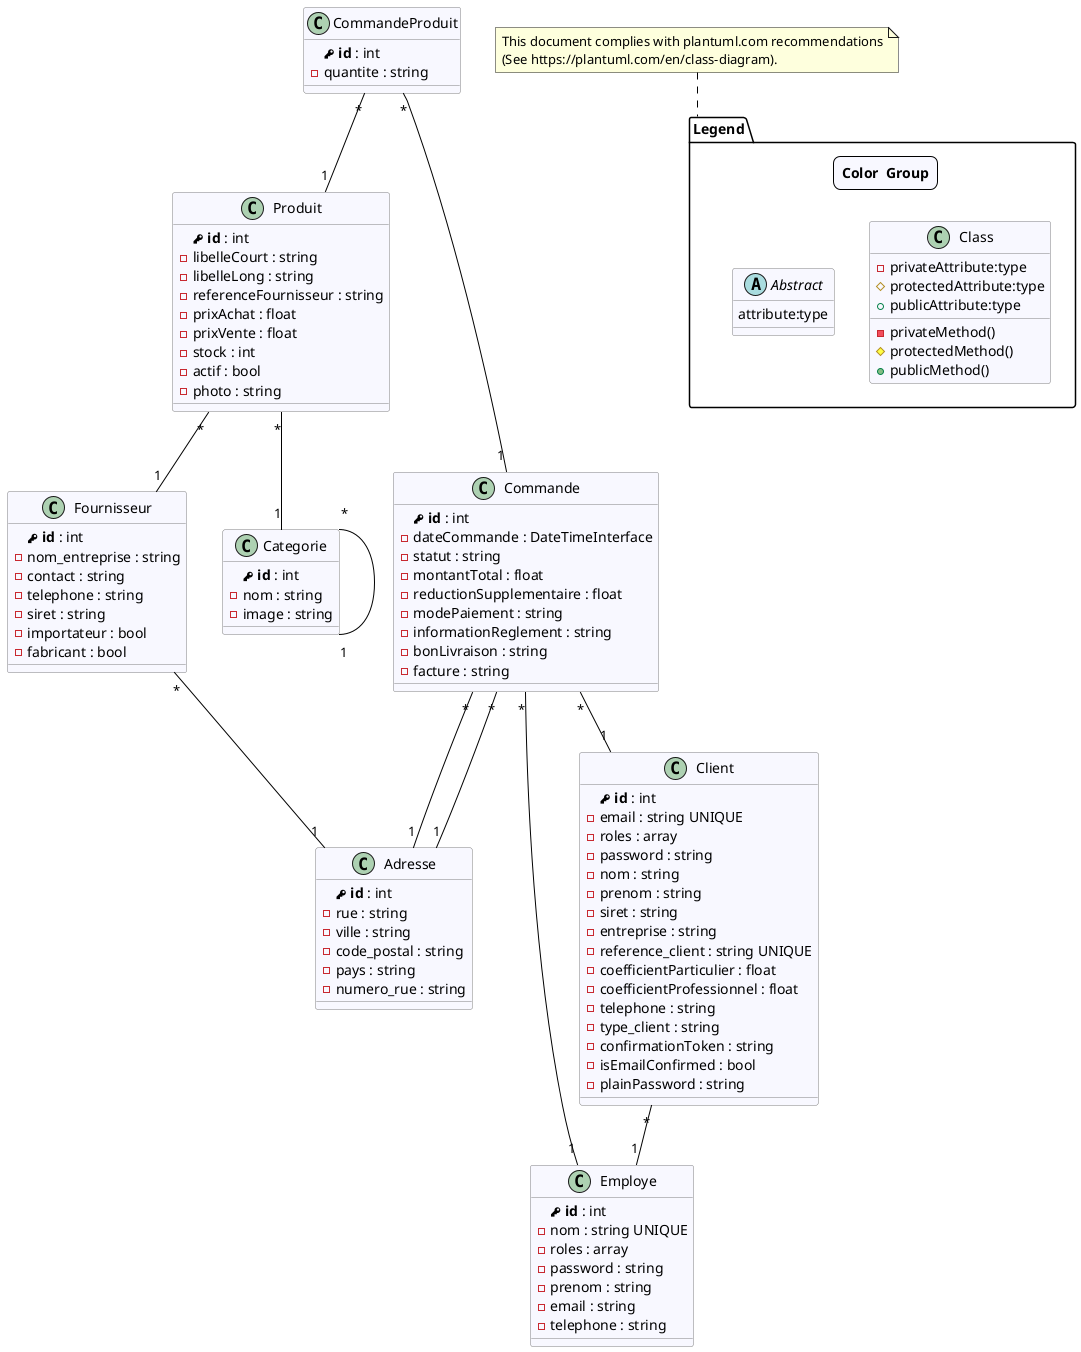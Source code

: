 @startuml

!define table(x) entity x << (T, white) >>
!define primary_key(x) <b><&key> x</b>
!define column(x) <&media-record> x

skinparam backgroundcolor White
skinparam class {
  BackgroundColor GhostWhite
  ArrowColor Black
  BorderColor Gray
}
skinparam shadowing false
skinparam legend {
  backgroundColor #GhostWhite
  entrySeparator #GhostWhite
}

class Produit {
  primary_key( id ) : int
  -libelleCourt : string 
  -libelleLong : string 
  -referenceFournisseur : string 
  -prixAchat : float 
  -prixVente : float 
  -stock : int 
  -actif : bool 
  -photo : string 
}

class Employe {
  primary_key( id ) : int
  -nom : string UNIQUE
  -roles : array 
  -password : string 
  -prenom : string 
  -email : string 
  -telephone : string 
}

class Fournisseur {
  primary_key( id ) : int
  -nom_entreprise : string 
  -contact : string 
  -telephone : string 
  -siret : string 
  -importateur : bool 
  -fabricant : bool 
}

class Adresse {
  primary_key( id ) : int
  -rue : string 
  -ville : string 
  -code_postal : string 
  -pays : string 
  -numero_rue : string 
}

class Categorie {
  primary_key( id ) : int
  -nom : string 
  -image : string 
}

class Client {
  primary_key( id ) : int
  -email : string UNIQUE
  -roles : array 
  -password : string 
  -nom : string 
  -prenom : string 
  -siret : string 
  -entreprise : string 
  -reference_client : string UNIQUE
  -coefficientParticulier : float 
  -coefficientProfessionnel : float 
  -telephone : string 
  -type_client : string 
  -confirmationToken : string 
  -isEmailConfirmed : bool 
  -plainPassword : string 
}

class CommandeProduit {
  primary_key( id ) : int
  -quantite : string 
}

class Commande {
  primary_key( id ) : int
  -dateCommande : DateTimeInterface 
  -statut : string 
  -montantTotal : float 
  -reductionSupplementaire : float 
  -modePaiement : string 
  -informationReglement : string 
  -bonLivraison : string 
  -facture : string 
}

Produit "*" -- "1" Categorie
Produit "*" -- "1" Fournisseur
Fournisseur "*" -- "1" Adresse
Categorie "*" -- "1" Categorie
Client "*" -- "1" Employe
CommandeProduit "*" -- "1" Commande
CommandeProduit "*" -- "1" Produit
Commande "*" -- "1" Adresse
Commande "*" -- "1" Adresse
Commande "*" -- "1" Client
Commande "*" -- "1" Employe

package Legend {
  legend
    <#GhostWhite,#GhostWhite>|= Color |= Group |
  end legend
  class Class {
    -privateAttribute:type
    #protectedAttribute:type
    +publicAttribute:type
    -privateMethod()
    #protectedMethod()
    +publicMethod()
  }

  abstract Abstract {
    attribute:type
  }
}

note top of Legend
  This document complies with plantuml.com recommendations
  (See https://plantuml.com/en/class-diagram).
end note

@enduml
